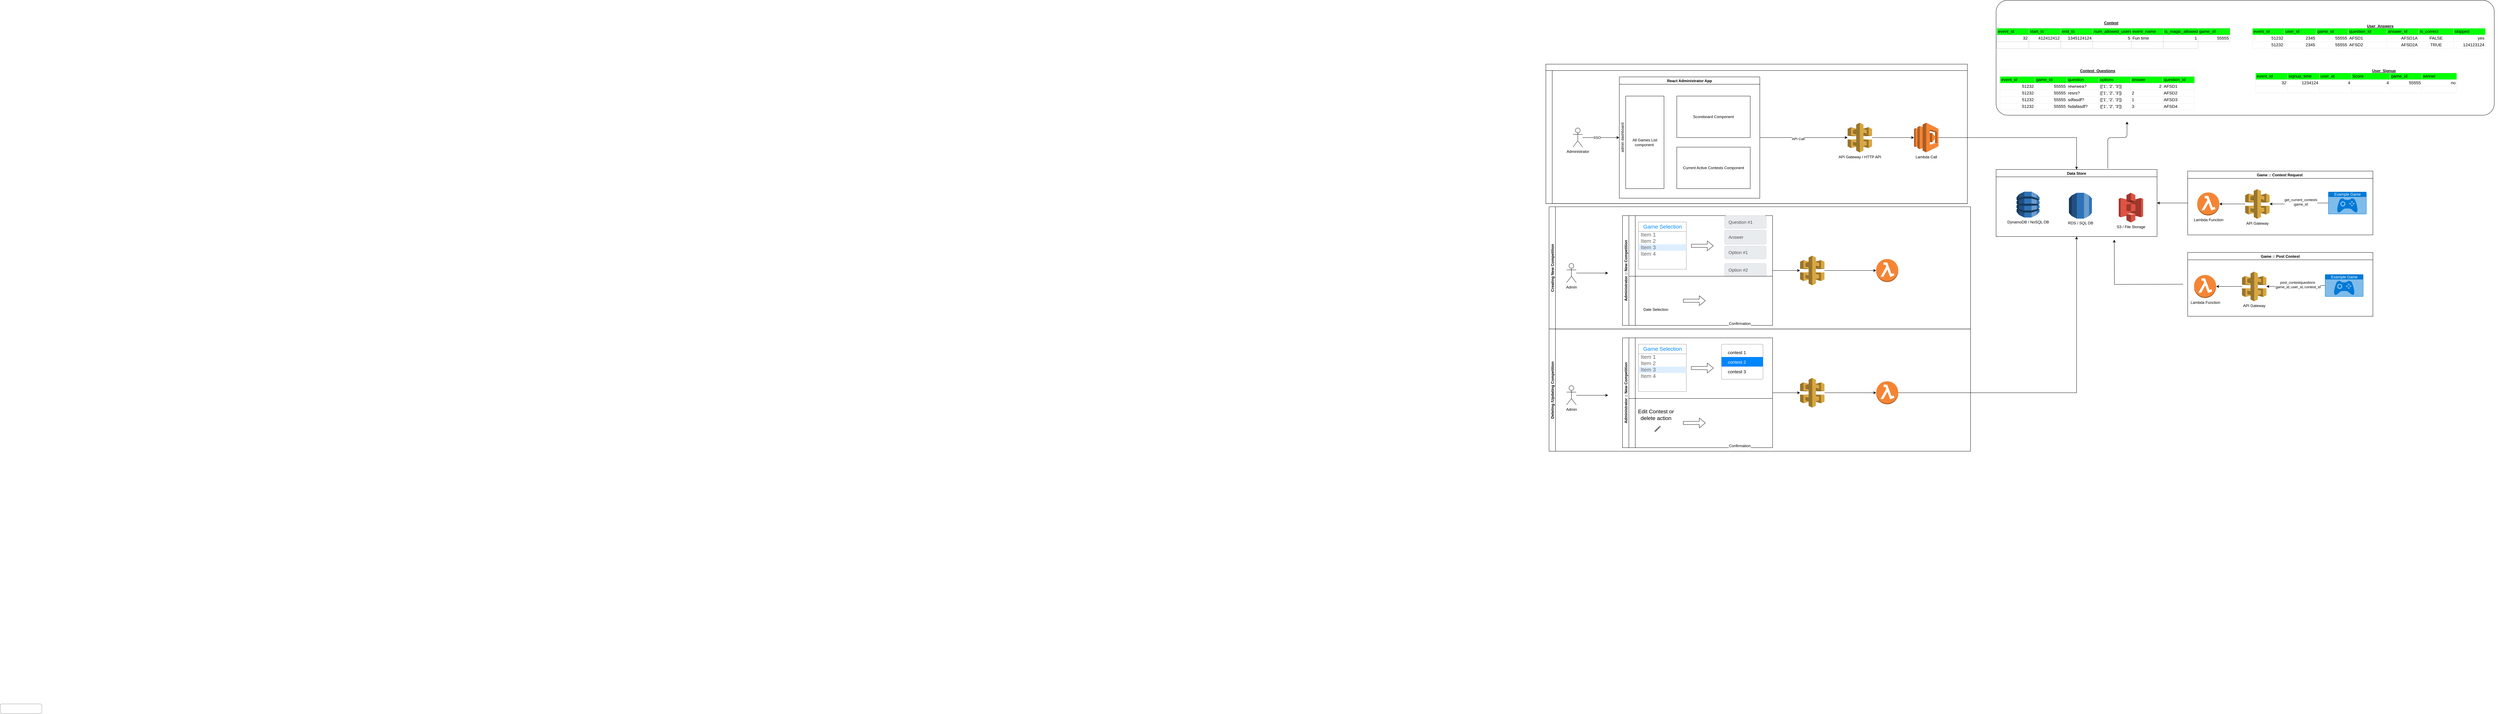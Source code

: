 <mxfile version="14.7.7" type="device"><diagram id="Kwrufgqgze2Lde2K7lAA" name="Page-1"><mxGraphModel dx="13902" dy="1600" grid="1" gridSize="10" guides="1" tooltips="1" connect="1" arrows="1" fold="1" page="1" pageScale="1" pageWidth="850" pageHeight="1100" math="0" shadow="0"><root><mxCell id="0"/><mxCell id="1" parent="0"/><mxCell id="sP9NP1g5NO49geJSq2Q0-161" value="" style="rounded=1;arcSize=10;whiteSpace=wrap;html=1;align=center;" vertex="1" parent="1"><mxGeometry x="-4240" y="730" width="1560" height="360" as="geometry"/></mxCell><mxCell id="3lihV9Rn5hrdYXTeAH32-176" value="" style="swimlane;childLayout=stackLayout;resizeParent=1;resizeParentMax=0;horizontal=1;startSize=20;horizontalStack=0;" parent="1" vertex="1"><mxGeometry x="-5650" y="930" width="1320" height="436.75" as="geometry"/></mxCell><mxCell id="3lihV9Rn5hrdYXTeAH32-177" value="" style="swimlane;startSize=20;horizontal=0;" parent="3lihV9Rn5hrdYXTeAH32-176" vertex="1"><mxGeometry y="20" width="1320" height="416.75" as="geometry"/></mxCell><mxCell id="3lihV9Rn5hrdYXTeAH32-207" value="Administrator" style="shape=umlActor;verticalLabelPosition=bottom;verticalAlign=top;html=1;" parent="3lihV9Rn5hrdYXTeAH32-177" vertex="1"><mxGeometry x="85" y="180" width="30" height="60" as="geometry"/></mxCell><mxCell id="3lihV9Rn5hrdYXTeAH32-210" value="React Administrator App" style="swimlane;" parent="3lihV9Rn5hrdYXTeAH32-177" vertex="1"><mxGeometry x="230" y="20" width="440" height="380" as="geometry"/></mxCell><mxCell id="3lihV9Rn5hrdYXTeAH32-211" value="Scoreboard Component" style="rounded=0;whiteSpace=wrap;html=1;" parent="3lihV9Rn5hrdYXTeAH32-210" vertex="1"><mxGeometry x="180" y="60" width="230" height="130" as="geometry"/></mxCell><mxCell id="3lihV9Rn5hrdYXTeAH32-212" value="Current Active Contests Component" style="rounded=0;whiteSpace=wrap;html=1;" parent="3lihV9Rn5hrdYXTeAH32-210" vertex="1"><mxGeometry x="180" y="220" width="230" height="130" as="geometry"/></mxCell><mxCell id="3lihV9Rn5hrdYXTeAH32-213" value="All Games List component&amp;nbsp;" style="rounded=0;whiteSpace=wrap;html=1;" parent="3lihV9Rn5hrdYXTeAH32-210" vertex="1"><mxGeometry x="20" y="60" width="120" height="290" as="geometry"/></mxCell><mxCell id="3lihV9Rn5hrdYXTeAH32-205" style="edgeStyle=orthogonalEdgeStyle;rounded=0;orthogonalLoop=1;jettySize=auto;html=1;" parent="3lihV9Rn5hrdYXTeAH32-177" source="3lihV9Rn5hrdYXTeAH32-207" target="3lihV9Rn5hrdYXTeAH32-210" edge="1"><mxGeometry relative="1" as="geometry"/></mxCell><mxCell id="3lihV9Rn5hrdYXTeAH32-206" value="SSO" style="edgeLabel;html=1;align=center;verticalAlign=middle;resizable=0;points=[];" parent="3lihV9Rn5hrdYXTeAH32-205" vertex="1" connectable="0"><mxGeometry x="0.138" y="-1" relative="1" as="geometry"><mxPoint x="-21" y="-1" as="offset"/></mxGeometry></mxCell><mxCell id="3lihV9Rn5hrdYXTeAH32-215" value="API Gateway / HTTP API" style="outlineConnect=0;dashed=0;verticalLabelPosition=bottom;verticalAlign=top;align=center;html=1;shape=mxgraph.aws3.api_gateway;fillColor=#D9A741;gradientColor=none;" parent="3lihV9Rn5hrdYXTeAH32-177" vertex="1"><mxGeometry x="945" y="163.5" width="76.5" height="93" as="geometry"/></mxCell><mxCell id="3lihV9Rn5hrdYXTeAH32-208" style="edgeStyle=orthogonalEdgeStyle;rounded=0;orthogonalLoop=1;jettySize=auto;html=1;" parent="3lihV9Rn5hrdYXTeAH32-177" source="3lihV9Rn5hrdYXTeAH32-210" target="3lihV9Rn5hrdYXTeAH32-215" edge="1"><mxGeometry relative="1" as="geometry"/></mxCell><mxCell id="3lihV9Rn5hrdYXTeAH32-209" value="API Call" style="edgeLabel;html=1;align=center;verticalAlign=middle;resizable=0;points=[];" parent="3lihV9Rn5hrdYXTeAH32-208" vertex="1" connectable="0"><mxGeometry x="-0.26" y="-4" relative="1" as="geometry"><mxPoint x="18" as="offset"/></mxGeometry></mxCell><mxCell id="3lihV9Rn5hrdYXTeAH32-216" value="Lambda Call" style="outlineConnect=0;dashed=0;verticalLabelPosition=bottom;verticalAlign=top;align=center;html=1;shape=mxgraph.aws3.lambda;fillColor=#F58534;gradientColor=none;" parent="3lihV9Rn5hrdYXTeAH32-177" vertex="1"><mxGeometry x="1153" y="163.5" width="76.5" height="93" as="geometry"/></mxCell><mxCell id="3lihV9Rn5hrdYXTeAH32-214" style="edgeStyle=orthogonalEdgeStyle;rounded=0;orthogonalLoop=1;jettySize=auto;html=1;" parent="3lihV9Rn5hrdYXTeAH32-177" source="3lihV9Rn5hrdYXTeAH32-215" target="3lihV9Rn5hrdYXTeAH32-216" edge="1"><mxGeometry relative="1" as="geometry"><mxPoint x="1095" y="210" as="targetPoint"/></mxGeometry></mxCell><mxCell id="3lihV9Rn5hrdYXTeAH32-200" value="Data Store" style="swimlane;" parent="1" vertex="1"><mxGeometry x="-4240" y="1260" width="504" height="210" as="geometry"/></mxCell><mxCell id="3lihV9Rn5hrdYXTeAH32-201" value="DynamoDB / NoSQL DB" style="outlineConnect=0;dashed=0;verticalLabelPosition=bottom;verticalAlign=top;align=center;html=1;shape=mxgraph.aws3.dynamo_db;fillColor=#2E73B8;gradientColor=none;" parent="3lihV9Rn5hrdYXTeAH32-200" vertex="1"><mxGeometry x="64" y="69.5" width="72" height="81" as="geometry"/></mxCell><mxCell id="3lihV9Rn5hrdYXTeAH32-202" value="RDS / SQL DB" style="outlineConnect=0;dashed=0;verticalLabelPosition=bottom;verticalAlign=top;align=center;html=1;shape=mxgraph.aws3.rds;fillColor=#2E73B8;gradientColor=none;" parent="3lihV9Rn5hrdYXTeAH32-200" vertex="1"><mxGeometry x="228" y="73" width="72" height="81" as="geometry"/></mxCell><mxCell id="3lihV9Rn5hrdYXTeAH32-203" value="S3 / File Storage" style="outlineConnect=0;dashed=0;verticalLabelPosition=bottom;verticalAlign=top;align=center;html=1;shape=mxgraph.aws3.s3;fillColor=#E05243;gradientColor=none;" parent="3lihV9Rn5hrdYXTeAH32-200" vertex="1"><mxGeometry x="384" y="73" width="76.5" height="93" as="geometry"/></mxCell><mxCell id="3lihV9Rn5hrdYXTeAH32-204" style="edgeStyle=orthogonalEdgeStyle;rounded=0;orthogonalLoop=1;jettySize=auto;html=1;" parent="1" source="3lihV9Rn5hrdYXTeAH32-199" target="3lihV9Rn5hrdYXTeAH32-200" edge="1"><mxGeometry relative="1" as="geometry"/></mxCell><mxCell id="3lihV9Rn5hrdYXTeAH32-217" style="edgeStyle=orthogonalEdgeStyle;rounded=0;orthogonalLoop=1;jettySize=auto;html=1;" parent="1" source="3lihV9Rn5hrdYXTeAH32-216" target="3lihV9Rn5hrdYXTeAH32-200" edge="1"><mxGeometry relative="1" as="geometry"/></mxCell><mxCell id="3lihV9Rn5hrdYXTeAH32-225" style="edgeStyle=orthogonalEdgeStyle;rounded=0;orthogonalLoop=1;jettySize=auto;html=1;" parent="1" source="3lihV9Rn5hrdYXTeAH32-218" target="3lihV9Rn5hrdYXTeAH32-200" edge="1"><mxGeometry relative="1" as="geometry"/></mxCell><mxCell id="3lihV9Rn5hrdYXTeAH32-218" value="Game :: Contest Request " style="swimlane;" parent="1" vertex="1"><mxGeometry x="-3640" y="1265" width="580" height="200" as="geometry"/></mxCell><mxCell id="3lihV9Rn5hrdYXTeAH32-219" value="Lambda Function" style="outlineConnect=0;dashed=0;verticalLabelPosition=bottom;verticalAlign=top;align=center;html=1;shape=mxgraph.aws3.lambda_function;fillColor=#F58534;gradientColor=none;" parent="3lihV9Rn5hrdYXTeAH32-218" vertex="1"><mxGeometry x="30" y="67" width="69" height="72" as="geometry"/></mxCell><mxCell id="3lihV9Rn5hrdYXTeAH32-220" value="&lt;div&gt;API Gateway&lt;/div&gt;" style="outlineConnect=0;dashed=0;verticalLabelPosition=bottom;verticalAlign=top;align=center;html=1;shape=mxgraph.aws3.api_gateway;fillColor=#D9A741;gradientColor=none;" parent="3lihV9Rn5hrdYXTeAH32-218" vertex="1"><mxGeometry x="180" y="56.5" width="76.5" height="93" as="geometry"/></mxCell><mxCell id="3lihV9Rn5hrdYXTeAH32-221" style="edgeStyle=orthogonalEdgeStyle;rounded=0;orthogonalLoop=1;jettySize=auto;html=1;" parent="3lihV9Rn5hrdYXTeAH32-218" source="3lihV9Rn5hrdYXTeAH32-220" target="3lihV9Rn5hrdYXTeAH32-219" edge="1"><mxGeometry relative="1" as="geometry"/></mxCell><mxCell id="3lihV9Rn5hrdYXTeAH32-222" value="Example Game" style="html=1;strokeColor=none;fillColor=#0079D6;labelPosition=center;verticalLabelPosition=middle;verticalAlign=top;align=center;fontSize=12;outlineConnect=0;spacingTop=-6;fontColor=#FFFFFF;shape=mxgraph.sitemap.game;" parent="3lihV9Rn5hrdYXTeAH32-218" vertex="1"><mxGeometry x="440" y="65" width="120" height="70" as="geometry"/></mxCell><mxCell id="3lihV9Rn5hrdYXTeAH32-223" style="edgeStyle=orthogonalEdgeStyle;rounded=0;orthogonalLoop=1;jettySize=auto;html=1;" parent="3lihV9Rn5hrdYXTeAH32-218" source="3lihV9Rn5hrdYXTeAH32-222" target="3lihV9Rn5hrdYXTeAH32-220" edge="1"><mxGeometry relative="1" as="geometry"/></mxCell><mxCell id="3lihV9Rn5hrdYXTeAH32-224" value="&lt;div&gt;get_current_contests&lt;/div&gt;:game_id:" style="edgeLabel;html=1;align=center;verticalAlign=middle;resizable=0;points=[];" parent="3lihV9Rn5hrdYXTeAH32-223" vertex="1" connectable="0"><mxGeometry x="0.389" y="-1" relative="1" as="geometry"><mxPoint x="40" y="-5" as="offset"/></mxGeometry></mxCell><mxCell id="sP9NP1g5NO49geJSq2Q0-1" value="admin dashboard" style="text;html=1;align=center;verticalAlign=middle;resizable=0;points=[];autosize=1;strokeColor=none;rotation=-90;" vertex="1" parent="1"><mxGeometry x="-5465" y="1150" width="110" height="20" as="geometry"/></mxCell><mxCell id="sP9NP1g5NO49geJSq2Q0-37" value="Creating New Competition" style="swimlane;startSize=20;horizontal=0;" vertex="1" parent="1"><mxGeometry x="-5640" y="1376.75" width="1320" height="383" as="geometry"/></mxCell><mxCell id="sP9NP1g5NO49geJSq2Q0-38" style="edgeStyle=orthogonalEdgeStyle;rounded=0;orthogonalLoop=1;jettySize=auto;html=1;" edge="1" parent="sP9NP1g5NO49geJSq2Q0-37" source="sP9NP1g5NO49geJSq2Q0-39"><mxGeometry relative="1" as="geometry"><mxPoint x="185" y="207.75" as="targetPoint"/></mxGeometry></mxCell><mxCell id="sP9NP1g5NO49geJSq2Q0-39" value="&lt;div&gt;Admin&lt;/div&gt;" style="shape=umlActor;verticalLabelPosition=bottom;verticalAlign=top;html=1;" vertex="1" parent="sP9NP1g5NO49geJSq2Q0-37"><mxGeometry x="55" y="177.75" width="30" height="60" as="geometry"/></mxCell><mxCell id="sP9NP1g5NO49geJSq2Q0-40" value="Administrator :: New Competition" style="swimlane;childLayout=stackLayout;resizeParent=1;resizeParentMax=0;horizontal=0;startSize=20;horizontalStack=0;" vertex="1" parent="sP9NP1g5NO49geJSq2Q0-37"><mxGeometry x="230" y="27.75" width="470" height="344" as="geometry"/></mxCell><mxCell id="sP9NP1g5NO49geJSq2Q0-41" value="" style="swimlane;startSize=20;horizontal=0;" vertex="1" parent="sP9NP1g5NO49geJSq2Q0-40"><mxGeometry x="20" width="450" height="190" as="geometry"/></mxCell><mxCell id="sP9NP1g5NO49geJSq2Q0-43" value="" style="shape=flexArrow;endArrow=classic;html=1;" edge="1" parent="sP9NP1g5NO49geJSq2Q0-41"><mxGeometry width="50" height="50" relative="1" as="geometry"><mxPoint x="195" y="94.6" as="sourcePoint"/><mxPoint x="265" y="94.6" as="targetPoint"/></mxGeometry></mxCell><mxCell id="sP9NP1g5NO49geJSq2Q0-44" value="" style="strokeWidth=1;shadow=0;dashed=0;align=center;html=1;shape=mxgraph.mockup.forms.rrect;rSize=0;strokeColor=#999999;fillColor=#ffffff;" vertex="1" parent="sP9NP1g5NO49geJSq2Q0-41"><mxGeometry x="30" y="20" width="150" height="148" as="geometry"/></mxCell><mxCell id="sP9NP1g5NO49geJSq2Q0-45" value="Game Selection" style="strokeWidth=1;shadow=0;dashed=0;align=center;html=1;shape=mxgraph.mockup.forms.rrect;rSize=0;strokeColor=#999999;fontColor=#008cff;fontSize=17;fillColor=#ffffff;resizeWidth=1;" vertex="1" parent="sP9NP1g5NO49geJSq2Q0-44"><mxGeometry width="150" height="30" relative="1" as="geometry"/></mxCell><mxCell id="sP9NP1g5NO49geJSq2Q0-46" value="Item 1" style="strokeWidth=1;shadow=0;dashed=0;align=center;html=1;shape=mxgraph.mockup.forms.anchor;fontSize=17;fontColor=#666666;align=left;spacingLeft=5;resizeWidth=1;" vertex="1" parent="sP9NP1g5NO49geJSq2Q0-44"><mxGeometry width="150" height="20" relative="1" as="geometry"><mxPoint y="30" as="offset"/></mxGeometry></mxCell><mxCell id="sP9NP1g5NO49geJSq2Q0-47" value="Item 2" style="strokeWidth=1;shadow=0;dashed=0;align=center;html=1;shape=mxgraph.mockup.forms.anchor;fontSize=17;fontColor=#666666;align=left;spacingLeft=5;resizeWidth=1;" vertex="1" parent="sP9NP1g5NO49geJSq2Q0-44"><mxGeometry width="150" height="20" relative="1" as="geometry"><mxPoint y="50" as="offset"/></mxGeometry></mxCell><mxCell id="sP9NP1g5NO49geJSq2Q0-48" value="Item 3" style="strokeWidth=1;shadow=0;dashed=0;align=center;html=1;shape=mxgraph.mockup.forms.rrect;rSize=0;fontSize=17;fontColor=#666666;align=left;spacingLeft=5;fillColor=#ddeeff;strokeColor=none;resizeWidth=1;" vertex="1" parent="sP9NP1g5NO49geJSq2Q0-44"><mxGeometry width="150" height="20" relative="1" as="geometry"><mxPoint y="70" as="offset"/></mxGeometry></mxCell><mxCell id="sP9NP1g5NO49geJSq2Q0-49" value="Item 4" style="strokeWidth=1;shadow=0;dashed=0;align=center;html=1;shape=mxgraph.mockup.forms.anchor;fontSize=17;fontColor=#666666;align=left;spacingLeft=5;resizeWidth=1;" vertex="1" parent="sP9NP1g5NO49geJSq2Q0-44"><mxGeometry width="150" height="20" relative="1" as="geometry"><mxPoint y="90" as="offset"/></mxGeometry></mxCell><mxCell id="sP9NP1g5NO49geJSq2Q0-99" value="" style="html=1;shadow=0;dashed=0;shape=mxgraph.bootstrap.rrect;rSize=5;fillColor=none;strokeColor=#999999;align=left;spacing=15;fontSize=14;fontColor=#6C767D;" vertex="1" parent="sP9NP1g5NO49geJSq2Q0-41"><mxGeometry width="130" height="30" relative="1" as="geometry"><mxPoint x="-5100" y="1530" as="offset"/></mxGeometry></mxCell><mxCell id="sP9NP1g5NO49geJSq2Q0-103" value="Question #1" style="html=1;shadow=0;dashed=0;shape=mxgraph.bootstrap.rrect;rSize=5;strokeColor=#CED4DA;strokeWidth=1;fillColor=#E9ECEF;fontColor=#505050;whiteSpace=wrap;align=left;verticalAlign=middle;spacingLeft=10;fontSize=14;" vertex="1" parent="sP9NP1g5NO49geJSq2Q0-41"><mxGeometry x="300" width="130" height="40" as="geometry"/></mxCell><mxCell id="sP9NP1g5NO49geJSq2Q0-104" value="Option #1" style="html=1;shadow=0;dashed=0;shape=mxgraph.bootstrap.rrect;rSize=5;strokeColor=#CED4DA;strokeWidth=1;fillColor=#E9ECEF;fontColor=#505050;whiteSpace=wrap;align=left;verticalAlign=middle;spacingLeft=10;fontSize=14;" vertex="1" parent="sP9NP1g5NO49geJSq2Q0-41"><mxGeometry x="300" y="95.5" width="130" height="40" as="geometry"/></mxCell><mxCell id="sP9NP1g5NO49geJSq2Q0-105" value="Option #2" style="html=1;shadow=0;dashed=0;shape=mxgraph.bootstrap.rrect;rSize=5;strokeColor=#CED4DA;strokeWidth=1;fillColor=#E9ECEF;fontColor=#505050;whiteSpace=wrap;align=left;verticalAlign=middle;spacingLeft=10;fontSize=14;" vertex="1" parent="sP9NP1g5NO49geJSq2Q0-41"><mxGeometry x="300" y="150" width="130" height="40" as="geometry"/></mxCell><mxCell id="sP9NP1g5NO49geJSq2Q0-107" value="Answer" style="html=1;shadow=0;dashed=0;shape=mxgraph.bootstrap.rrect;rSize=5;strokeColor=#CED4DA;strokeWidth=1;fillColor=#E9ECEF;fontColor=#505050;whiteSpace=wrap;align=left;verticalAlign=middle;spacingLeft=10;fontSize=14;" vertex="1" parent="sP9NP1g5NO49geJSq2Q0-41"><mxGeometry x="300" y="45.5" width="130" height="44.5" as="geometry"/></mxCell><mxCell id="sP9NP1g5NO49geJSq2Q0-50" value="" style="swimlane;startSize=20;horizontal=0;" vertex="1" parent="sP9NP1g5NO49geJSq2Q0-40"><mxGeometry x="20" y="190" width="450" height="154" as="geometry"/></mxCell><mxCell id="sP9NP1g5NO49geJSq2Q0-51" value="&lt;div&gt;Date Selection&lt;/div&gt;" style="shape=image;html=1;verticalAlign=top;verticalLabelPosition=bottom;labelBackgroundColor=#ffffff;imageAspect=0;aspect=fixed;image=https://cdn4.iconfinder.com/data/icons/48x48-free-time-icons/48/Week.png" vertex="1" parent="sP9NP1g5NO49geJSq2Q0-50"><mxGeometry x="60" y="42" width="48" height="48" as="geometry"/></mxCell><mxCell id="sP9NP1g5NO49geJSq2Q0-52" value="&lt;div&gt;Confirmation&lt;/div&gt;" style="shape=image;html=1;verticalAlign=top;verticalLabelPosition=bottom;labelBackgroundColor=#ffffff;imageAspect=0;aspect=fixed;image=https://cdn4.iconfinder.com/data/icons/minicons-3/640/alert_box_with_text_black-128.png" vertex="1" parent="sP9NP1g5NO49geJSq2Q0-50"><mxGeometry x="290" y="20" width="114" height="114" as="geometry"/></mxCell><mxCell id="sP9NP1g5NO49geJSq2Q0-53" value="" style="shape=flexArrow;endArrow=classic;html=1;" edge="1" parent="sP9NP1g5NO49geJSq2Q0-50"><mxGeometry width="50" height="50" relative="1" as="geometry"><mxPoint x="170" y="76.6" as="sourcePoint"/><mxPoint x="240" y="76.6" as="targetPoint"/></mxGeometry></mxCell><mxCell id="sP9NP1g5NO49geJSq2Q0-54" value="" style="outlineConnect=0;dashed=0;verticalLabelPosition=bottom;verticalAlign=top;align=center;html=1;shape=mxgraph.aws3.api_gateway;fillColor=#D9A741;gradientColor=none;" vertex="1" parent="sP9NP1g5NO49geJSq2Q0-37"><mxGeometry x="786" y="153.25" width="76.5" height="93" as="geometry"/></mxCell><mxCell id="sP9NP1g5NO49geJSq2Q0-55" style="edgeStyle=orthogonalEdgeStyle;rounded=0;orthogonalLoop=1;jettySize=auto;html=1;" edge="1" parent="sP9NP1g5NO49geJSq2Q0-37" source="sP9NP1g5NO49geJSq2Q0-40" target="sP9NP1g5NO49geJSq2Q0-54"><mxGeometry relative="1" as="geometry"/></mxCell><mxCell id="sP9NP1g5NO49geJSq2Q0-56" value="" style="outlineConnect=0;dashed=0;verticalLabelPosition=bottom;verticalAlign=top;align=center;html=1;shape=mxgraph.aws3.lambda_function;fillColor=#F58534;gradientColor=none;" vertex="1" parent="sP9NP1g5NO49geJSq2Q0-37"><mxGeometry x="1024.5" y="163.75" width="69" height="72" as="geometry"/></mxCell><mxCell id="sP9NP1g5NO49geJSq2Q0-57" style="edgeStyle=orthogonalEdgeStyle;rounded=0;orthogonalLoop=1;jettySize=auto;html=1;" edge="1" parent="sP9NP1g5NO49geJSq2Q0-37" source="sP9NP1g5NO49geJSq2Q0-54" target="sP9NP1g5NO49geJSq2Q0-56"><mxGeometry relative="1" as="geometry"/></mxCell><mxCell id="3lihV9Rn5hrdYXTeAH32-178" value="Deleting /Updating Competition" style="swimlane;startSize=20;horizontal=0;" parent="1" vertex="1"><mxGeometry x="-5640" y="1759.75" width="1320" height="383" as="geometry"/></mxCell><mxCell id="3lihV9Rn5hrdYXTeAH32-180" style="edgeStyle=orthogonalEdgeStyle;rounded=0;orthogonalLoop=1;jettySize=auto;html=1;" parent="3lihV9Rn5hrdYXTeAH32-178" source="3lihV9Rn5hrdYXTeAH32-181" edge="1"><mxGeometry relative="1" as="geometry"><mxPoint x="185" y="207.75" as="targetPoint"/></mxGeometry></mxCell><mxCell id="3lihV9Rn5hrdYXTeAH32-181" value="&lt;div&gt;Admin&lt;/div&gt;" style="shape=umlActor;verticalLabelPosition=bottom;verticalAlign=top;html=1;" parent="3lihV9Rn5hrdYXTeAH32-178" vertex="1"><mxGeometry x="55" y="177.75" width="30" height="60" as="geometry"/></mxCell><mxCell id="3lihV9Rn5hrdYXTeAH32-183" value="Administrator :: New Competition" style="swimlane;childLayout=stackLayout;resizeParent=1;resizeParentMax=0;horizontal=0;startSize=20;horizontalStack=0;" parent="3lihV9Rn5hrdYXTeAH32-178" vertex="1"><mxGeometry x="230" y="27.75" width="470" height="344" as="geometry"/></mxCell><mxCell id="3lihV9Rn5hrdYXTeAH32-184" value="" style="swimlane;startSize=20;horizontal=0;" parent="3lihV9Rn5hrdYXTeAH32-183" vertex="1"><mxGeometry x="20" width="450" height="190" as="geometry"/></mxCell><mxCell id="3lihV9Rn5hrdYXTeAH32-186" value="" style="shape=flexArrow;endArrow=classic;html=1;" parent="3lihV9Rn5hrdYXTeAH32-184" edge="1"><mxGeometry width="50" height="50" relative="1" as="geometry"><mxPoint x="195" y="94.6" as="sourcePoint"/><mxPoint x="265" y="94.6" as="targetPoint"/></mxGeometry></mxCell><mxCell id="3lihV9Rn5hrdYXTeAH32-187" value="" style="strokeWidth=1;shadow=0;dashed=0;align=center;html=1;shape=mxgraph.mockup.forms.rrect;rSize=0;strokeColor=#999999;fillColor=#ffffff;" parent="3lihV9Rn5hrdYXTeAH32-184" vertex="1"><mxGeometry x="30" y="20" width="150" height="148" as="geometry"/></mxCell><mxCell id="3lihV9Rn5hrdYXTeAH32-188" value="Game Selection" style="strokeWidth=1;shadow=0;dashed=0;align=center;html=1;shape=mxgraph.mockup.forms.rrect;rSize=0;strokeColor=#999999;fontColor=#008cff;fontSize=17;fillColor=#ffffff;resizeWidth=1;" parent="3lihV9Rn5hrdYXTeAH32-187" vertex="1"><mxGeometry width="150" height="30" relative="1" as="geometry"/></mxCell><mxCell id="3lihV9Rn5hrdYXTeAH32-189" value="Item 1" style="strokeWidth=1;shadow=0;dashed=0;align=center;html=1;shape=mxgraph.mockup.forms.anchor;fontSize=17;fontColor=#666666;align=left;spacingLeft=5;resizeWidth=1;" parent="3lihV9Rn5hrdYXTeAH32-187" vertex="1"><mxGeometry width="150" height="20" relative="1" as="geometry"><mxPoint y="30" as="offset"/></mxGeometry></mxCell><mxCell id="3lihV9Rn5hrdYXTeAH32-190" value="Item 2" style="strokeWidth=1;shadow=0;dashed=0;align=center;html=1;shape=mxgraph.mockup.forms.anchor;fontSize=17;fontColor=#666666;align=left;spacingLeft=5;resizeWidth=1;" parent="3lihV9Rn5hrdYXTeAH32-187" vertex="1"><mxGeometry width="150" height="20" relative="1" as="geometry"><mxPoint y="50" as="offset"/></mxGeometry></mxCell><mxCell id="3lihV9Rn5hrdYXTeAH32-191" value="Item 3" style="strokeWidth=1;shadow=0;dashed=0;align=center;html=1;shape=mxgraph.mockup.forms.rrect;rSize=0;fontSize=17;fontColor=#666666;align=left;spacingLeft=5;fillColor=#ddeeff;strokeColor=none;resizeWidth=1;" parent="3lihV9Rn5hrdYXTeAH32-187" vertex="1"><mxGeometry width="150" height="20" relative="1" as="geometry"><mxPoint y="70" as="offset"/></mxGeometry></mxCell><mxCell id="3lihV9Rn5hrdYXTeAH32-192" value="Item 4" style="strokeWidth=1;shadow=0;dashed=0;align=center;html=1;shape=mxgraph.mockup.forms.anchor;fontSize=17;fontColor=#666666;align=left;spacingLeft=5;resizeWidth=1;" parent="3lihV9Rn5hrdYXTeAH32-187" vertex="1"><mxGeometry width="150" height="20" relative="1" as="geometry"><mxPoint y="90" as="offset"/></mxGeometry></mxCell><mxCell id="sP9NP1g5NO49geJSq2Q0-59" value="" style="html=1;shadow=0;dashed=0;shape=mxgraph.bootstrap.rrect;rSize=5;fillColor=#ffffff;strokeColor=#999999;" vertex="1" parent="3lihV9Rn5hrdYXTeAH32-184"><mxGeometry x="290" y="20" width="130" height="110" as="geometry"/></mxCell><mxCell id="sP9NP1g5NO49geJSq2Q0-60" value="contest 1" style="fillColor=none;strokeColor=none;align=left;spacing=20;fontSize=14;" vertex="1" parent="sP9NP1g5NO49geJSq2Q0-59"><mxGeometry width="130" height="30" relative="1" as="geometry"><mxPoint y="10" as="offset"/></mxGeometry></mxCell><mxCell id="sP9NP1g5NO49geJSq2Q0-61" value="contest 2" style="fillColor=#0085FC;strokeColor=none;fontColor=#ffffff;align=left;spacing=20;fontSize=14;" vertex="1" parent="sP9NP1g5NO49geJSq2Q0-59"><mxGeometry width="130" height="30" relative="1" as="geometry"><mxPoint y="40" as="offset"/></mxGeometry></mxCell><mxCell id="sP9NP1g5NO49geJSq2Q0-62" value="contest 3" style="fillColor=none;strokeColor=none;align=left;spacing=20;fontSize=14;" vertex="1" parent="sP9NP1g5NO49geJSq2Q0-59"><mxGeometry width="170" height="30" relative="1" as="geometry"><mxPoint y="70" as="offset"/></mxGeometry></mxCell><mxCell id="3lihV9Rn5hrdYXTeAH32-193" value="" style="swimlane;startSize=20;horizontal=0;" parent="3lihV9Rn5hrdYXTeAH32-183" vertex="1"><mxGeometry x="20" y="190" width="450" height="154" as="geometry"/></mxCell><mxCell id="3lihV9Rn5hrdYXTeAH32-195" value="&lt;div&gt;Confirmation&lt;/div&gt;" style="shape=image;html=1;verticalAlign=top;verticalLabelPosition=bottom;labelBackgroundColor=#ffffff;imageAspect=0;aspect=fixed;image=https://cdn4.iconfinder.com/data/icons/minicons-3/640/alert_box_with_text_black-128.png" parent="3lihV9Rn5hrdYXTeAH32-193" vertex="1"><mxGeometry x="290" y="20" width="114" height="114" as="geometry"/></mxCell><mxCell id="3lihV9Rn5hrdYXTeAH32-196" value="" style="shape=flexArrow;endArrow=classic;html=1;" parent="3lihV9Rn5hrdYXTeAH32-193" edge="1"><mxGeometry width="50" height="50" relative="1" as="geometry"><mxPoint x="170" y="76.6" as="sourcePoint"/><mxPoint x="240" y="76.6" as="targetPoint"/></mxGeometry></mxCell><mxCell id="sP9NP1g5NO49geJSq2Q0-92" value="" style="dashed=0;aspect=fixed;verticalLabelPosition=bottom;verticalAlign=top;align=center;shape=mxgraph.gmdl.edit;strokeColor=none;fillColor=#737373;shadow=0;" vertex="1" parent="3lihV9Rn5hrdYXTeAH32-193"><mxGeometry x="80" y="85" width="20" height="20" as="geometry"/></mxCell><mxCell id="sP9NP1g5NO49geJSq2Q0-93" value="&lt;font style=&quot;font-size: 17px&quot;&gt;Edit Contest or delete action&lt;/font&gt;" style="text;html=1;strokeColor=none;fillColor=none;align=center;verticalAlign=middle;whiteSpace=wrap;rounded=0;" vertex="1" parent="3lihV9Rn5hrdYXTeAH32-193"><mxGeometry x="20" y="20" width="130" height="62.5" as="geometry"/></mxCell><mxCell id="3lihV9Rn5hrdYXTeAH32-198" value="" style="outlineConnect=0;dashed=0;verticalLabelPosition=bottom;verticalAlign=top;align=center;html=1;shape=mxgraph.aws3.api_gateway;fillColor=#D9A741;gradientColor=none;" parent="3lihV9Rn5hrdYXTeAH32-178" vertex="1"><mxGeometry x="786" y="153.25" width="76.5" height="93" as="geometry"/></mxCell><mxCell id="3lihV9Rn5hrdYXTeAH32-182" style="edgeStyle=orthogonalEdgeStyle;rounded=0;orthogonalLoop=1;jettySize=auto;html=1;" parent="3lihV9Rn5hrdYXTeAH32-178" source="3lihV9Rn5hrdYXTeAH32-183" target="3lihV9Rn5hrdYXTeAH32-198" edge="1"><mxGeometry relative="1" as="geometry"/></mxCell><mxCell id="3lihV9Rn5hrdYXTeAH32-199" value="" style="outlineConnect=0;dashed=0;verticalLabelPosition=bottom;verticalAlign=top;align=center;html=1;shape=mxgraph.aws3.lambda_function;fillColor=#F58534;gradientColor=none;" parent="3lihV9Rn5hrdYXTeAH32-178" vertex="1"><mxGeometry x="1024.5" y="163.75" width="69" height="72" as="geometry"/></mxCell><mxCell id="3lihV9Rn5hrdYXTeAH32-197" style="edgeStyle=orthogonalEdgeStyle;rounded=0;orthogonalLoop=1;jettySize=auto;html=1;" parent="3lihV9Rn5hrdYXTeAH32-178" source="3lihV9Rn5hrdYXTeAH32-198" target="3lihV9Rn5hrdYXTeAH32-199" edge="1"><mxGeometry relative="1" as="geometry"/></mxCell><mxCell id="sP9NP1g5NO49geJSq2Q0-134" value="User_Answers" style="shape=partialRectangle;connectable=0;fillColor=none;top=0;left=0;bottom=0;right=0;align=center;spacingLeft=6;fontStyle=5;overflow=hidden;" vertex="1" parent="1"><mxGeometry x="-3400" y="800" width="720" height="20" as="geometry"/></mxCell><mxCell id="sP9NP1g5NO49geJSq2Q0-135" value="&lt;table cellspacing=&quot;0&quot; cellpadding=&quot;0&quot; dir=&quot;ltr&quot; border=&quot;1&quot; style=&quot;table-layout: fixed ; font-size: 10pt ; font-family: &amp;#34;arial&amp;#34; ; width: 0px ; border-collapse: collapse ; border: none&quot;&gt;&lt;colgroup&gt;&lt;col width=&quot;100&quot;&gt;&lt;col width=&quot;100&quot;&gt;&lt;col width=&quot;100&quot;&gt;&lt;col width=&quot;121&quot;&gt;&lt;col width=&quot;100&quot;&gt;&lt;col width=&quot;109&quot;&gt;&lt;col width=&quot;100&quot;&gt;&lt;/colgroup&gt;&lt;tbody&gt;&lt;tr style=&quot;height: 21px&quot;&gt;&lt;td style=&quot;overflow: hidden ; padding: 2px 3px 2px 3px ; vertical-align: bottom ; background-color: #00ff00&quot;&gt;event_id&lt;/td&gt;&lt;td style=&quot;overflow: hidden ; padding: 2px 3px 2px 3px ; vertical-align: bottom ; background-color: #00ff00&quot;&gt;user_id&lt;/td&gt;&lt;td style=&quot;overflow: hidden ; padding: 2px 3px 2px 3px ; vertical-align: bottom ; background-color: #00ff00&quot;&gt;game_id&lt;/td&gt;&lt;td style=&quot;overflow: hidden ; padding: 2px 3px 2px 3px ; vertical-align: bottom ; background-color: #00ff00&quot;&gt;question_id&lt;/td&gt;&lt;td style=&quot;overflow: hidden ; padding: 2px 3px 2px 3px ; vertical-align: bottom ; background-color: #00ff00&quot;&gt;answer_id&lt;/td&gt;&lt;td style=&quot;overflow: hidden ; padding: 2px 3px 2px 3px ; vertical-align: bottom ; background-color: #00ff00&quot;&gt;is_correct&lt;/td&gt;&lt;td style=&quot;overflow: hidden ; padding: 2px 3px 2px 3px ; vertical-align: bottom ; background-color: #00ff00&quot;&gt;skipped&lt;/td&gt;&lt;/tr&gt;&lt;tr style=&quot;height: 21px&quot;&gt;&lt;td style=&quot;overflow: hidden ; padding: 2px 3px 2px 3px ; vertical-align: bottom ; text-align: right&quot;&gt;51232&lt;/td&gt;&lt;td style=&quot;overflow: hidden ; padding: 2px 3px 2px 3px ; vertical-align: bottom ; text-align: right&quot;&gt;2345&lt;/td&gt;&lt;td style=&quot;overflow: hidden ; padding: 2px 3px 2px 3px ; vertical-align: bottom ; text-align: right&quot;&gt;55555&lt;/td&gt;&lt;td style=&quot;overflow: hidden ; padding: 2px 3px 2px 3px ; vertical-align: bottom&quot;&gt;AFSD1&lt;/td&gt;&lt;td style=&quot;overflow: hidden ; padding: 2px 3px 2px 3px ; vertical-align: bottom ; text-align: right&quot;&gt;AFSD1A&lt;/td&gt;&lt;td style=&quot;overflow: hidden ; padding: 2px 3px 2px 3px ; vertical-align: bottom ; text-align: center&quot;&gt;FALSE&lt;/td&gt;&lt;td style=&quot;overflow: hidden ; padding: 2px 3px 2px 3px ; vertical-align: bottom ; text-align: right&quot;&gt;yes&lt;/td&gt;&lt;/tr&gt;&lt;tr style=&quot;height: 21px&quot;&gt;&lt;td style=&quot;overflow: hidden ; padding: 2px 3px 2px 3px ; vertical-align: bottom ; text-align: right&quot;&gt;51232&lt;/td&gt;&lt;td style=&quot;overflow: hidden ; padding: 2px 3px 2px 3px ; vertical-align: bottom ; text-align: right&quot;&gt;2345&lt;/td&gt;&lt;td style=&quot;overflow: hidden ; padding: 2px 3px 2px 3px ; vertical-align: bottom ; text-align: right&quot;&gt;55555&lt;/td&gt;&lt;td style=&quot;overflow: hidden ; padding: 2px 3px 2px 3px ; vertical-align: bottom&quot;&gt;AFSD2&lt;/td&gt;&lt;td style=&quot;overflow: hidden ; padding: 2px 3px 2px 3px ; vertical-align: bottom ; text-align: right&quot;&gt;AFSD2A&lt;/td&gt;&lt;td style=&quot;overflow: hidden ; padding: 2px 3px 2px 3px ; vertical-align: bottom ; text-align: center&quot;&gt;TRUE&lt;/td&gt;&lt;td style=&quot;overflow: hidden ; padding: 2px 3px 2px 3px ; vertical-align: bottom ; text-align: right&quot;&gt;124123124&lt;/td&gt;&lt;/tr&gt;&lt;/tbody&gt;&lt;/table&gt;" style="text;whiteSpace=wrap;html=1;" vertex="1" parent="1"><mxGeometry x="-3440" y="810" width="730" height="80" as="geometry"/></mxCell><mxCell id="sP9NP1g5NO49geJSq2Q0-137" value="&lt;table cellspacing=&quot;0&quot; cellpadding=&quot;0&quot; dir=&quot;ltr&quot; border=&quot;1&quot; style=&quot;table-layout: fixed ; font-size: 10pt ; font-family: &amp;#34;arial&amp;#34; ; width: 0px ; border-collapse: collapse ; border: none&quot;&gt;&lt;colgroup&gt;&lt;col width=&quot;109&quot;&gt;&lt;col width=&quot;100&quot;&gt;&lt;col width=&quot;100&quot;&gt;&lt;col width=&quot;100&quot;&gt;&lt;col width=&quot;100&quot;&gt;&lt;col width=&quot;100&quot;&gt;&lt;/colgroup&gt;&lt;tbody&gt;&lt;tr style=&quot;height: 21px&quot;&gt;&lt;td style=&quot;overflow: hidden ; padding: 2px 3px 2px 3px ; vertical-align: bottom&quot;&gt;&lt;/td&gt;&lt;td style=&quot;overflow: hidden ; padding: 2px 3px 2px 3px ; vertical-align: bottom&quot;&gt;&lt;/td&gt;&lt;td style=&quot;overflow: hidden ; padding: 2px 3px 2px 3px ; vertical-align: bottom&quot;&gt;&lt;br&gt;&lt;/td&gt;&lt;td style=&quot;overflow: hidden ; padding: 2px 3px 2px 3px ; vertical-align: bottom&quot;&gt;&lt;/td&gt;&lt;td style=&quot;overflow: hidden ; padding: 2px 3px 2px 3px ; vertical-align: bottom&quot;&gt;&lt;/td&gt;&lt;td style=&quot;overflow: hidden ; padding: 2px 3px 2px 3px ; vertical-align: bottom&quot;&gt;&lt;/td&gt;&lt;/tr&gt;&lt;tr style=&quot;height: 21px&quot;&gt;&lt;td style=&quot;overflow: hidden ; padding: 2px 3px 2px 3px ; vertical-align: bottom ; background-color: #00ff00&quot;&gt;event_id&lt;/td&gt;&lt;td style=&quot;overflow: hidden ; padding: 2px 3px 2px 3px ; vertical-align: bottom ; background-color: #00ff00&quot;&gt;game_id&lt;/td&gt;&lt;td style=&quot;overflow: hidden ; padding: 2px 3px 2px 3px ; vertical-align: bottom ; background-color: #00ff00&quot;&gt;question&lt;/td&gt;&lt;td style=&quot;overflow: hidden ; padding: 2px 3px 2px 3px ; vertical-align: bottom ; background-color: #00ff00&quot;&gt;options&lt;/td&gt;&lt;td style=&quot;overflow: hidden ; padding: 2px 3px 2px 3px ; vertical-align: bottom ; background-color: #00ff00&quot;&gt;answer&lt;/td&gt;&lt;td style=&quot;overflow: hidden ; padding: 2px 3px 2px 3px ; vertical-align: bottom ; background-color: #00ff00&quot;&gt;question_id&lt;/td&gt;&lt;/tr&gt;&lt;tr style=&quot;height: 21px&quot;&gt;&lt;td style=&quot;overflow: hidden ; padding: 2px 3px 2px 3px ; vertical-align: bottom ; background-color: #ffffff ; text-align: right&quot;&gt;51232&lt;/td&gt;&lt;td style=&quot;overflow: hidden ; padding: 2px 3px 2px 3px ; vertical-align: bottom ; background-color: #ffffff ; text-align: right&quot;&gt;55555&lt;/td&gt;&lt;td style=&quot;overflow: hidden ; padding: 2px 3px 2px 3px ; vertical-align: bottom ; background-color: #ffffff&quot;&gt;rewrwea?&lt;/td&gt;&lt;td style=&quot;overflow: hidden ; padding: 2px 3px 2px 3px ; vertical-align: bottom ; background-color: #ffffff&quot;&gt;{['1', '2', '3']}&lt;/td&gt;&lt;td style=&quot;overflow: hidden ; padding: 2px 3px 2px 3px ; vertical-align: bottom ; text-align: right&quot;&gt;2&lt;/td&gt;&lt;td style=&quot;overflow: hidden ; padding: 2px 3px 2px 3px ; vertical-align: bottom&quot;&gt;AFSD1&lt;/td&gt;&lt;/tr&gt;&lt;tr style=&quot;height: 21px&quot;&gt;&lt;td style=&quot;overflow: hidden ; padding: 2px 3px 2px 3px ; vertical-align: bottom ; text-align: right&quot;&gt;51232&lt;/td&gt;&lt;td style=&quot;overflow: hidden ; padding: 2px 3px 2px 3px ; vertical-align: bottom ; background-color: #ffffff ; text-align: right&quot;&gt;55555&lt;/td&gt;&lt;td style=&quot;overflow: hidden ; padding: 2px 3px 2px 3px ; vertical-align: bottom&quot;&gt;resrs?&lt;/td&gt;&lt;td style=&quot;overflow: hidden ; padding: 2px 3px 2px 3px ; vertical-align: bottom ; background-color: #ffffff&quot;&gt;{['1', '2', '3']}&lt;/td&gt;&lt;td style=&quot;overflow: hidden ; padding: 2px 3px 2px 3px ; vertical-align: bottom&quot;&gt;2&lt;/td&gt;&lt;td style=&quot;overflow: hidden ; padding: 2px 3px 2px 3px ; vertical-align: bottom&quot;&gt;AFSD2&lt;/td&gt;&lt;/tr&gt;&lt;tr style=&quot;height: 21px&quot;&gt;&lt;td style=&quot;overflow: hidden ; padding: 2px 3px 2px 3px ; vertical-align: bottom ; text-align: right&quot;&gt;51232&lt;/td&gt;&lt;td style=&quot;overflow: hidden ; padding: 2px 3px 2px 3px ; vertical-align: bottom ; background-color: #ffffff ; text-align: right&quot;&gt;55555&lt;/td&gt;&lt;td style=&quot;overflow: hidden ; padding: 2px 3px 2px 3px ; vertical-align: bottom&quot;&gt;sdfasdf?&lt;/td&gt;&lt;td style=&quot;overflow: hidden ; padding: 2px 3px 2px 3px ; vertical-align: bottom ; background-color: #ffffff&quot;&gt;{['1', '2', '3']}&lt;/td&gt;&lt;td style=&quot;overflow: hidden ; padding: 2px 3px 2px 3px ; vertical-align: bottom&quot;&gt;1&lt;/td&gt;&lt;td style=&quot;overflow: hidden ; padding: 2px 3px 2px 3px ; vertical-align: bottom&quot;&gt;&lt;span style=&quot;font-size: 13.333px&quot;&gt;AFSD3&lt;/span&gt;&lt;/td&gt;&lt;/tr&gt;&lt;tr style=&quot;height: 21px&quot;&gt;&lt;td style=&quot;overflow: hidden ; padding: 2px 3px 2px 3px ; vertical-align: bottom ; text-align: right&quot;&gt;51232&lt;/td&gt;&lt;td style=&quot;overflow: hidden ; padding: 2px 3px 2px 3px ; vertical-align: bottom ; background-color: #ffffff ; text-align: right&quot;&gt;55555&lt;/td&gt;&lt;td style=&quot;overflow: hidden ; padding: 2px 3px 2px 3px ; vertical-align: bottom&quot;&gt;fsdafasdf?&lt;/td&gt;&lt;td style=&quot;overflow: hidden ; padding: 2px 3px 2px 3px ; vertical-align: bottom ; background-color: #ffffff&quot;&gt;{['1', '2', '3']}&lt;/td&gt;&lt;td style=&quot;overflow: hidden ; padding: 2px 3px 2px 3px ; vertical-align: bottom&quot;&gt;3&lt;/td&gt;&lt;td style=&quot;overflow: hidden ; padding: 2px 3px 2px 3px ; vertical-align: bottom&quot;&gt;&lt;span style=&quot;font-size: 13.333px&quot;&gt;AFSD4&lt;/span&gt;&lt;/td&gt;&lt;/tr&gt;&lt;/tbody&gt;&lt;/table&gt;" style="text;whiteSpace=wrap;html=1;" vertex="1" parent="1"><mxGeometry x="-4230" y="940" width="610" height="140" as="geometry"/></mxCell><mxCell id="sP9NP1g5NO49geJSq2Q0-138" value="Contest_Questions" style="shape=partialRectangle;connectable=0;fillColor=none;top=0;left=0;bottom=0;right=0;align=center;spacingLeft=6;fontStyle=5;overflow=hidden;" vertex="1" parent="1"><mxGeometry x="-4225" y="940" width="600" height="20" as="geometry"/></mxCell><mxCell id="sP9NP1g5NO49geJSq2Q0-139" value="&lt;table cellspacing=&quot;0&quot; cellpadding=&quot;0&quot; dir=&quot;ltr&quot; border=&quot;1&quot; style=&quot;table-layout: fixed ; font-size: 10pt ; font-family: &amp;#34;arial&amp;#34; ; width: 0px ; border-collapse: collapse ; border: none&quot;&gt;&lt;colgroup&gt;&lt;col width=&quot;100&quot;&gt;&lt;col width=&quot;100&quot;&gt;&lt;col width=&quot;100&quot;&gt;&lt;col width=&quot;121&quot;&gt;&lt;col width=&quot;100&quot;&gt;&lt;col width=&quot;109&quot;&gt;&lt;col width=&quot;100&quot;&gt;&lt;/colgroup&gt;&lt;tbody&gt;&lt;tr style=&quot;height: 21px&quot;&gt;&lt;td style=&quot;border: 1px solid rgb(204 , 204 , 204) ; overflow: hidden ; padding: 2px 3px ; vertical-align: bottom ; background-color: rgb(0 , 255 , 0)&quot;&gt;event_id&lt;/td&gt;&lt;td style=&quot;border: 1px solid rgb(204 , 204 , 204) ; overflow: hidden ; padding: 2px 3px ; vertical-align: bottom ; background-color: rgb(0 , 255 , 0)&quot;&gt;start_ts&lt;/td&gt;&lt;td style=&quot;border: 1px solid rgb(204 , 204 , 204) ; overflow: hidden ; padding: 2px 3px ; vertical-align: bottom ; background-color: rgb(0 , 255 , 0)&quot;&gt;end_ts&lt;/td&gt;&lt;td style=&quot;border: 1px solid rgb(204 , 204 , 204) ; overflow: hidden ; padding: 2px 3px ; vertical-align: bottom ; background-color: rgb(0 , 255 , 0)&quot;&gt;num_allowed_users&lt;/td&gt;&lt;td style=&quot;border: 1px solid rgb(204 , 204 , 204) ; overflow: hidden ; padding: 2px 3px ; vertical-align: bottom ; background-color: rgb(0 , 255 , 0)&quot;&gt;event_name&lt;/td&gt;&lt;td style=&quot;border: 1px solid rgb(204 , 204 , 204) ; overflow: hidden ; padding: 2px 3px ; vertical-align: bottom ; background-color: rgb(0 , 255 , 0)&quot;&gt;is_magic_allowed&lt;/td&gt;&lt;td style=&quot;border: 1px solid rgb(204 , 204 , 204) ; overflow: hidden ; padding: 2px 3px ; vertical-align: bottom ; background-color: rgb(0 , 255 , 0)&quot;&gt;game_id&lt;/td&gt;&lt;/tr&gt;&lt;tr style=&quot;height: 21px&quot;&gt;&lt;td style=&quot;border: 1px solid rgb(204 , 204 , 204) ; overflow: hidden ; padding: 2px 3px ; vertical-align: bottom ; background-color: rgb(255 , 255 , 255) ; text-align: right&quot;&gt;32&lt;/td&gt;&lt;td style=&quot;border: 1px solid rgb(204 , 204 , 204) ; overflow: hidden ; padding: 2px 3px ; vertical-align: bottom ; background-color: rgb(255 , 255 , 255) ; text-align: right&quot;&gt;412412412&lt;/td&gt;&lt;td style=&quot;border: 1px solid rgb(204 , 204 , 204) ; overflow: hidden ; padding: 2px 3px ; vertical-align: bottom ; background-color: rgb(255 , 255 , 255) ; text-align: right&quot;&gt;1345124124&lt;/td&gt;&lt;td style=&quot;border: 1px solid rgb(204 , 204 , 204) ; overflow: hidden ; padding: 2px 3px ; vertical-align: bottom ; background-color: rgb(255 , 255 , 255) ; text-align: right&quot;&gt;5&lt;/td&gt;&lt;td style=&quot;border: 1px solid rgb(204 , 204 , 204) ; overflow: hidden ; padding: 2px 3px ; vertical-align: bottom ; background-color: rgb(255 , 255 , 255)&quot;&gt;Fun time&lt;/td&gt;&lt;td style=&quot;border: 1px solid rgb(204 , 204 , 204) ; overflow: hidden ; padding: 2px 3px ; vertical-align: bottom ; background-color: rgb(255 , 255 , 255) ; text-align: right&quot;&gt;1&lt;/td&gt;&lt;td style=&quot;border: 1px solid rgb(204 , 204 , 204) ; overflow: hidden ; padding: 2px 3px ; vertical-align: bottom ; background-color: rgb(255 , 255 , 255) ; text-align: right&quot;&gt;55555&lt;/td&gt;&lt;/tr&gt;&lt;tr style=&quot;height: 21px&quot;&gt;&lt;td style=&quot;border: 1px solid rgb(204 , 204 , 204) ; font-size: 13.333px ; overflow: hidden ; padding: 2px 3px ; vertical-align: bottom&quot;&gt;&lt;/td&gt;&lt;td style=&quot;border: 1px solid rgb(204 , 204 , 204) ; font-size: 13.333px ; overflow: hidden ; padding: 2px 3px ; vertical-align: bottom&quot;&gt;&lt;/td&gt;&lt;td style=&quot;border: 1px solid rgb(204 , 204 , 204) ; font-size: 13.333px ; overflow: hidden ; padding: 2px 3px ; vertical-align: bottom&quot;&gt;&lt;/td&gt;&lt;td style=&quot;border: 1px solid rgb(204 , 204 , 204) ; font-size: 13.333px ; overflow: hidden ; padding: 2px 3px ; vertical-align: bottom&quot;&gt;&lt;/td&gt;&lt;td style=&quot;border: 1px solid rgb(204 , 204 , 204) ; font-size: 13.333px ; overflow: hidden ; padding: 2px 3px ; vertical-align: bottom&quot;&gt;&lt;/td&gt;&lt;td style=&quot;border: 1px solid rgb(204 , 204 , 204) ; font-size: 13.333px ; overflow: hidden ; padding: 2px 3px ; vertical-align: bottom&quot;&gt;&lt;/td&gt;&lt;/tr&gt;&lt;/tbody&gt;&lt;/table&gt;" style="text;whiteSpace=wrap;html=1;" vertex="1" parent="1"><mxGeometry x="-4240" y="810" width="730" height="70" as="geometry"/></mxCell><mxCell id="sP9NP1g5NO49geJSq2Q0-140" value="Contest" style="shape=partialRectangle;connectable=0;fillColor=none;top=0;left=0;bottom=0;right=0;align=center;spacingLeft=6;fontStyle=5;overflow=hidden;" vertex="1" parent="1"><mxGeometry x="-4235" y="790" width="705" height="20" as="geometry"/></mxCell><mxCell id="sP9NP1g5NO49geJSq2Q0-141" value="Lambda Function" style="outlineConnect=0;dashed=0;verticalLabelPosition=bottom;verticalAlign=top;align=center;html=1;shape=mxgraph.aws3.lambda_function;fillColor=#F58534;gradientColor=none;" vertex="1" parent="1"><mxGeometry x="-3620" y="1590.5" width="69" height="72" as="geometry"/></mxCell><mxCell id="sP9NP1g5NO49geJSq2Q0-142" value="&lt;div&gt;API Gateway&lt;/div&gt;" style="outlineConnect=0;dashed=0;verticalLabelPosition=bottom;verticalAlign=top;align=center;html=1;shape=mxgraph.aws3.api_gateway;fillColor=#D9A741;gradientColor=none;" vertex="1" parent="1"><mxGeometry x="-3470" y="1580" width="76.5" height="93" as="geometry"/></mxCell><mxCell id="sP9NP1g5NO49geJSq2Q0-143" style="edgeStyle=orthogonalEdgeStyle;rounded=0;orthogonalLoop=1;jettySize=auto;html=1;" edge="1" parent="1" source="sP9NP1g5NO49geJSq2Q0-142" target="sP9NP1g5NO49geJSq2Q0-141"><mxGeometry relative="1" as="geometry"/></mxCell><mxCell id="sP9NP1g5NO49geJSq2Q0-144" value="Example Game" style="html=1;strokeColor=none;fillColor=#0079D6;labelPosition=center;verticalLabelPosition=middle;verticalAlign=top;align=center;fontSize=12;outlineConnect=0;spacingTop=-6;fontColor=#FFFFFF;shape=mxgraph.sitemap.game;" vertex="1" parent="1"><mxGeometry x="-3210" y="1588.5" width="120" height="70" as="geometry"/></mxCell><mxCell id="sP9NP1g5NO49geJSq2Q0-145" style="edgeStyle=orthogonalEdgeStyle;rounded=0;orthogonalLoop=1;jettySize=auto;html=1;" edge="1" parent="1" source="sP9NP1g5NO49geJSq2Q0-144" target="sP9NP1g5NO49geJSq2Q0-142"><mxGeometry relative="1" as="geometry"/></mxCell><mxCell id="sP9NP1g5NO49geJSq2Q0-146" value="&lt;div&gt;post_contestquestions&lt;/div&gt;:game_id,:user_id,:contest_id" style="edgeLabel;html=1;align=center;verticalAlign=middle;resizable=0;points=[];" vertex="1" connectable="0" parent="sP9NP1g5NO49geJSq2Q0-145"><mxGeometry x="0.389" y="-1" relative="1" as="geometry"><mxPoint x="40" y="-5" as="offset"/></mxGeometry></mxCell><mxCell id="sP9NP1g5NO49geJSq2Q0-147" value="Game :: Post Contest" style="swimlane;" vertex="1" parent="1"><mxGeometry x="-3640" y="1520" width="580" height="200" as="geometry"/></mxCell><mxCell id="sP9NP1g5NO49geJSq2Q0-155" style="edgeStyle=orthogonalEdgeStyle;rounded=0;orthogonalLoop=1;jettySize=auto;html=1;" edge="1" parent="1"><mxGeometry relative="1" as="geometry"><mxPoint x="-3654" y="1619.5" as="sourcePoint"/><mxPoint x="-3870" y="1480" as="targetPoint"/></mxGeometry></mxCell><mxCell id="sP9NP1g5NO49geJSq2Q0-158" value="User_Signup" style="shape=partialRectangle;connectable=0;fillColor=none;top=0;left=0;bottom=0;right=0;align=center;spacingLeft=6;fontStyle=5;overflow=hidden;" vertex="1" parent="1"><mxGeometry x="-3393.5" y="940" width="730" height="20" as="geometry"/></mxCell><mxCell id="sP9NP1g5NO49geJSq2Q0-159" value="&lt;meta charset=&quot;utf-8&quot;&gt;&lt;table cellspacing=&quot;0&quot; cellpadding=&quot;0&quot; dir=&quot;ltr&quot; border=&quot;1&quot; style=&quot;table-layout: fixed ; font-size: 10pt ; font-family: &amp;quot;arial&amp;quot; ; width: 0px ; border-collapse: collapse ; border: none&quot;&gt;&lt;colgroup&gt;&lt;col width=&quot;100&quot;&gt;&lt;col width=&quot;100&quot;&gt;&lt;col width=&quot;100&quot;&gt;&lt;col width=&quot;121&quot;&gt;&lt;col width=&quot;100&quot;&gt;&lt;col width=&quot;109&quot;&gt;&lt;/colgroup&gt;&lt;tbody&gt;&lt;tr style=&quot;height: 21px&quot;&gt;&lt;td style=&quot;overflow: hidden ; padding: 2px 3px 2px 3px ; vertical-align: bottom ; background-color: #00ff00&quot;&gt;event_id&lt;/td&gt;&lt;td style=&quot;overflow: hidden ; padding: 2px 3px 2px 3px ; vertical-align: bottom ; background-color: #00ff00&quot;&gt;signup_time&lt;/td&gt;&lt;td style=&quot;overflow: hidden ; padding: 2px 3px 2px 3px ; vertical-align: bottom ; background-color: #00ff00&quot;&gt;user_id&lt;/td&gt;&lt;td style=&quot;overflow: hidden ; padding: 2px 3px 2px 3px ; vertical-align: bottom ; background-color: #00ff00&quot;&gt;Score&lt;/td&gt;&lt;td style=&quot;overflow: hidden ; padding: 2px 3px 2px 3px ; vertical-align: bottom ; background-color: #00ff00&quot;&gt;game_id&lt;/td&gt;&lt;td style=&quot;overflow: hidden ; padding: 2px 3px 2px 3px ; vertical-align: bottom ; background-color: #00ff00&quot;&gt;winner&lt;/td&gt;&lt;/tr&gt;&lt;tr style=&quot;height: 21px&quot;&gt;&lt;td style=&quot;overflow: hidden ; padding: 2px 3px 2px 3px ; vertical-align: bottom ; text-align: right&quot;&gt;32&lt;/td&gt;&lt;td style=&quot;overflow: hidden ; padding: 2px 3px 2px 3px ; vertical-align: bottom ; text-align: right&quot;&gt;1234124&lt;/td&gt;&lt;td style=&quot;overflow: hidden ; padding: 2px 3px 2px 3px ; vertical-align: bottom ; text-align: right&quot;&gt;4&lt;/td&gt;&lt;td style=&quot;overflow: hidden ; padding: 2px 3px 2px 3px ; vertical-align: bottom ; text-align: right&quot;&gt;4&lt;/td&gt;&lt;td style=&quot;overflow: hidden ; padding: 2px 3px 2px 3px ; vertical-align: bottom ; text-align: right&quot;&gt;55555&lt;/td&gt;&lt;td style=&quot;overflow: hidden ; padding: 2px 3px 2px 3px ; vertical-align: bottom ; text-align: right&quot;&gt;no&lt;/td&gt;&lt;/tr&gt;&lt;tr style=&quot;height: 21px&quot;&gt;&lt;td style=&quot;overflow: hidden ; padding: 2px 3px 2px 3px ; vertical-align: bottom&quot;&gt;&lt;/td&gt;&lt;td style=&quot;overflow: hidden ; padding: 2px 3px 2px 3px ; vertical-align: bottom&quot;&gt;&lt;/td&gt;&lt;td style=&quot;overflow: hidden ; padding: 2px 3px 2px 3px ; vertical-align: bottom&quot;&gt;&lt;/td&gt;&lt;td style=&quot;overflow: hidden ; padding: 2px 3px 2px 3px ; vertical-align: bottom&quot;&gt;&lt;/td&gt;&lt;td style=&quot;overflow: hidden ; padding: 2px 3px 2px 3px ; vertical-align: bottom&quot;&gt;&lt;/td&gt;&lt;td style=&quot;overflow: hidden ; padding: 2px 3px 2px 3px ; vertical-align: bottom&quot;&gt;&lt;/td&gt;&lt;/tr&gt;&lt;/tbody&gt;&lt;/table&gt;" style="text;whiteSpace=wrap;html=1;" vertex="1" parent="1"><mxGeometry x="-3430" y="950" width="630" height="80" as="geometry"/></mxCell><mxCell id="sP9NP1g5NO49geJSq2Q0-160" value="" style="edgeStyle=elbowEdgeStyle;elbow=vertical;endArrow=classic;html=1;exitX=0.694;exitY=-0.014;exitDx=0;exitDy=0;exitPerimeter=0;" edge="1" parent="1" source="3lihV9Rn5hrdYXTeAH32-200"><mxGeometry width="50" height="50" relative="1" as="geometry"><mxPoint x="-3880" y="1330" as="sourcePoint"/><mxPoint x="-3830" y="1110" as="targetPoint"/><Array as="points"><mxPoint x="-3850" y="1160"/></Array></mxGeometry></mxCell></root></mxGraphModel></diagram></mxfile>